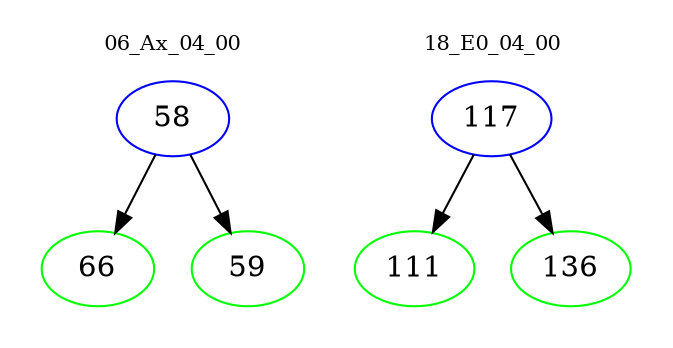 digraph{
subgraph cluster_0 {
color = white
label = "06_Ax_04_00";
fontsize=10;
T0_58 [label="58", color="blue"]
T0_58 -> T0_66 [color="black"]
T0_66 [label="66", color="green"]
T0_58 -> T0_59 [color="black"]
T0_59 [label="59", color="green"]
}
subgraph cluster_1 {
color = white
label = "18_E0_04_00";
fontsize=10;
T1_117 [label="117", color="blue"]
T1_117 -> T1_111 [color="black"]
T1_111 [label="111", color="green"]
T1_117 -> T1_136 [color="black"]
T1_136 [label="136", color="green"]
}
}
